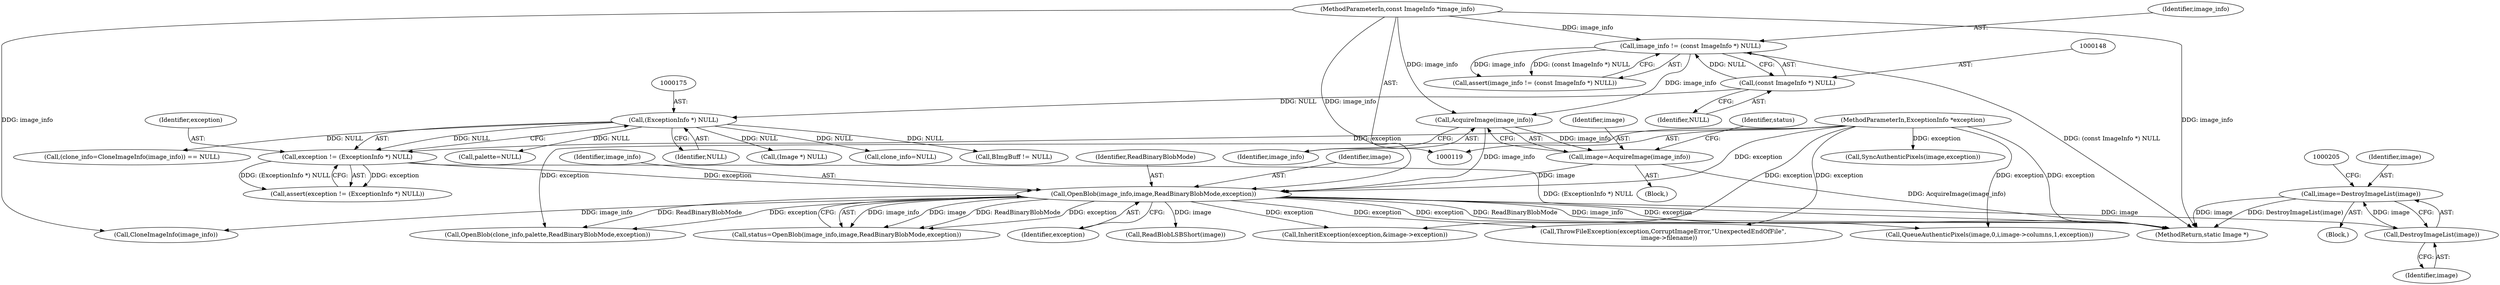 digraph "0_ImageMagick_f6e9d0d9955e85bdd7540b251cd50d598dacc5e6_7@pointer" {
"1000199" [label="(Call,image=DestroyImageList(image))"];
"1000201" [label="(Call,DestroyImageList(image))"];
"1000189" [label="(Call,OpenBlob(image_info,image,ReadBinaryBlobMode,exception))"];
"1000185" [label="(Call,AcquireImage(image_info))"];
"1000145" [label="(Call,image_info != (const ImageInfo *) NULL)"];
"1000120" [label="(MethodParameterIn,const ImageInfo *image_info)"];
"1000147" [label="(Call,(const ImageInfo *) NULL)"];
"1000183" [label="(Call,image=AcquireImage(image_info))"];
"1000172" [label="(Call,exception != (ExceptionInfo *) NULL)"];
"1000121" [label="(MethodParameterIn,ExceptionInfo *exception)"];
"1000174" [label="(Call,(ExceptionInfo *) NULL)"];
"1001446" [label="(MethodReturn,static Image *)"];
"1000457" [label="(Call,(clone_info=CloneImageInfo(image_info)) == NULL)"];
"1000190" [label="(Identifier,image_info)"];
"1000188" [label="(Identifier,status)"];
"1000192" [label="(Identifier,ReadBinaryBlobMode)"];
"1000121" [label="(MethodParameterIn,ExceptionInfo *exception)"];
"1000174" [label="(Call,(ExceptionInfo *) NULL)"];
"1000187" [label="(Call,status=OpenBlob(image_info,image,ReadBinaryBlobMode,exception))"];
"1000144" [label="(Call,assert(image_info != (const ImageInfo *) NULL))"];
"1000183" [label="(Call,image=AcquireImage(image_info))"];
"1000193" [label="(Identifier,exception)"];
"1000200" [label="(Identifier,image)"];
"1000199" [label="(Call,image=DestroyImageList(image))"];
"1000184" [label="(Identifier,image)"];
"1001395" [label="(Call,SyncAuthenticPixels(image,exception))"];
"1000186" [label="(Identifier,image_info)"];
"1000207" [label="(Call,palette=NULL)"];
"1000185" [label="(Call,AcquireImage(image_info))"];
"1001352" [label="(Call,QueueAuthenticPixels(image,0,i,image->columns,1,exception))"];
"1000447" [label="(Call,InheritException(exception,&image->exception))"];
"1000202" [label="(Identifier,image)"];
"1000189" [label="(Call,OpenBlob(image_info,image,ReadBinaryBlobMode,exception))"];
"1000149" [label="(Identifier,NULL)"];
"1000176" [label="(Identifier,NULL)"];
"1000217" [label="(Call,ReadBlobLSBShort(image))"];
"1000204" [label="(Call,(Image *) NULL)"];
"1000172" [label="(Call,exception != (ExceptionInfo *) NULL)"];
"1000210" [label="(Call,clone_info=NULL)"];
"1001402" [label="(Call,BImgBuff != NULL)"];
"1000120" [label="(MethodParameterIn,const ImageInfo *image_info)"];
"1000171" [label="(Call,assert(exception != (ExceptionInfo *) NULL))"];
"1000460" [label="(Call,CloneImageInfo(image_info))"];
"1000173" [label="(Identifier,exception)"];
"1000612" [label="(Call,OpenBlob(clone_info,palette,ReadBinaryBlobMode,exception))"];
"1000122" [label="(Block,)"];
"1001432" [label="(Call,ThrowFileException(exception,CorruptImageError,\"UnexpectedEndOfFile\",\n      image->filename))"];
"1000198" [label="(Block,)"];
"1000201" [label="(Call,DestroyImageList(image))"];
"1000145" [label="(Call,image_info != (const ImageInfo *) NULL)"];
"1000191" [label="(Identifier,image)"];
"1000147" [label="(Call,(const ImageInfo *) NULL)"];
"1000146" [label="(Identifier,image_info)"];
"1000199" -> "1000198"  [label="AST: "];
"1000199" -> "1000201"  [label="CFG: "];
"1000200" -> "1000199"  [label="AST: "];
"1000201" -> "1000199"  [label="AST: "];
"1000205" -> "1000199"  [label="CFG: "];
"1000199" -> "1001446"  [label="DDG: DestroyImageList(image)"];
"1000199" -> "1001446"  [label="DDG: image"];
"1000201" -> "1000199"  [label="DDG: image"];
"1000201" -> "1000202"  [label="CFG: "];
"1000202" -> "1000201"  [label="AST: "];
"1000189" -> "1000201"  [label="DDG: image"];
"1000189" -> "1000187"  [label="AST: "];
"1000189" -> "1000193"  [label="CFG: "];
"1000190" -> "1000189"  [label="AST: "];
"1000191" -> "1000189"  [label="AST: "];
"1000192" -> "1000189"  [label="AST: "];
"1000193" -> "1000189"  [label="AST: "];
"1000187" -> "1000189"  [label="CFG: "];
"1000189" -> "1001446"  [label="DDG: image_info"];
"1000189" -> "1001446"  [label="DDG: exception"];
"1000189" -> "1001446"  [label="DDG: ReadBinaryBlobMode"];
"1000189" -> "1000187"  [label="DDG: image_info"];
"1000189" -> "1000187"  [label="DDG: image"];
"1000189" -> "1000187"  [label="DDG: ReadBinaryBlobMode"];
"1000189" -> "1000187"  [label="DDG: exception"];
"1000185" -> "1000189"  [label="DDG: image_info"];
"1000120" -> "1000189"  [label="DDG: image_info"];
"1000183" -> "1000189"  [label="DDG: image"];
"1000172" -> "1000189"  [label="DDG: exception"];
"1000121" -> "1000189"  [label="DDG: exception"];
"1000189" -> "1000217"  [label="DDG: image"];
"1000189" -> "1000447"  [label="DDG: exception"];
"1000189" -> "1000460"  [label="DDG: image_info"];
"1000189" -> "1000612"  [label="DDG: ReadBinaryBlobMode"];
"1000189" -> "1000612"  [label="DDG: exception"];
"1000189" -> "1001352"  [label="DDG: exception"];
"1000189" -> "1001432"  [label="DDG: exception"];
"1000185" -> "1000183"  [label="AST: "];
"1000185" -> "1000186"  [label="CFG: "];
"1000186" -> "1000185"  [label="AST: "];
"1000183" -> "1000185"  [label="CFG: "];
"1000185" -> "1000183"  [label="DDG: image_info"];
"1000145" -> "1000185"  [label="DDG: image_info"];
"1000120" -> "1000185"  [label="DDG: image_info"];
"1000145" -> "1000144"  [label="AST: "];
"1000145" -> "1000147"  [label="CFG: "];
"1000146" -> "1000145"  [label="AST: "];
"1000147" -> "1000145"  [label="AST: "];
"1000144" -> "1000145"  [label="CFG: "];
"1000145" -> "1001446"  [label="DDG: (const ImageInfo *) NULL"];
"1000145" -> "1000144"  [label="DDG: image_info"];
"1000145" -> "1000144"  [label="DDG: (const ImageInfo *) NULL"];
"1000120" -> "1000145"  [label="DDG: image_info"];
"1000147" -> "1000145"  [label="DDG: NULL"];
"1000120" -> "1000119"  [label="AST: "];
"1000120" -> "1001446"  [label="DDG: image_info"];
"1000120" -> "1000460"  [label="DDG: image_info"];
"1000147" -> "1000149"  [label="CFG: "];
"1000148" -> "1000147"  [label="AST: "];
"1000149" -> "1000147"  [label="AST: "];
"1000147" -> "1000174"  [label="DDG: NULL"];
"1000183" -> "1000122"  [label="AST: "];
"1000184" -> "1000183"  [label="AST: "];
"1000188" -> "1000183"  [label="CFG: "];
"1000183" -> "1001446"  [label="DDG: AcquireImage(image_info)"];
"1000172" -> "1000171"  [label="AST: "];
"1000172" -> "1000174"  [label="CFG: "];
"1000173" -> "1000172"  [label="AST: "];
"1000174" -> "1000172"  [label="AST: "];
"1000171" -> "1000172"  [label="CFG: "];
"1000172" -> "1001446"  [label="DDG: (ExceptionInfo *) NULL"];
"1000172" -> "1000171"  [label="DDG: exception"];
"1000172" -> "1000171"  [label="DDG: (ExceptionInfo *) NULL"];
"1000121" -> "1000172"  [label="DDG: exception"];
"1000174" -> "1000172"  [label="DDG: NULL"];
"1000121" -> "1000119"  [label="AST: "];
"1000121" -> "1001446"  [label="DDG: exception"];
"1000121" -> "1000447"  [label="DDG: exception"];
"1000121" -> "1000612"  [label="DDG: exception"];
"1000121" -> "1001352"  [label="DDG: exception"];
"1000121" -> "1001395"  [label="DDG: exception"];
"1000121" -> "1001432"  [label="DDG: exception"];
"1000174" -> "1000176"  [label="CFG: "];
"1000175" -> "1000174"  [label="AST: "];
"1000176" -> "1000174"  [label="AST: "];
"1000174" -> "1000204"  [label="DDG: NULL"];
"1000174" -> "1000207"  [label="DDG: NULL"];
"1000174" -> "1000210"  [label="DDG: NULL"];
"1000174" -> "1000457"  [label="DDG: NULL"];
"1000174" -> "1001402"  [label="DDG: NULL"];
}
